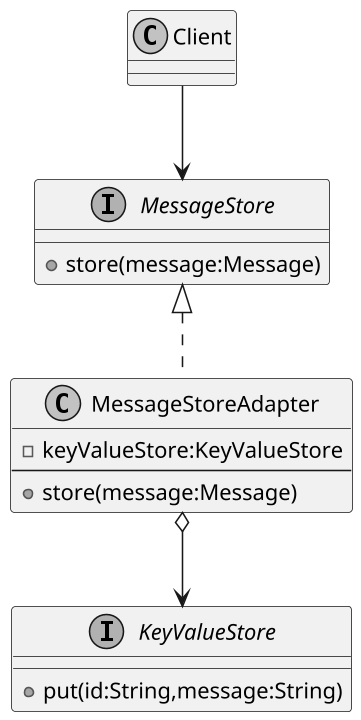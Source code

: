 @startuml

skinparam monochrome true
skinparam defaultFontName Droid Sans
skinparam dpi 150

interface MessageStore {
    + store(message:Message)
}

class MessageStoreAdapter {
    - keyValueStore:KeyValueStore
    ---
    + store(message:Message)
}

MessageStore <|.. MessageStoreAdapter

interface KeyValueStore {
    + put(id:String,message:String)
}

MessageStoreAdapter o--> KeyValueStore

class Client {
}

Client --> MessageStore

@enduml
